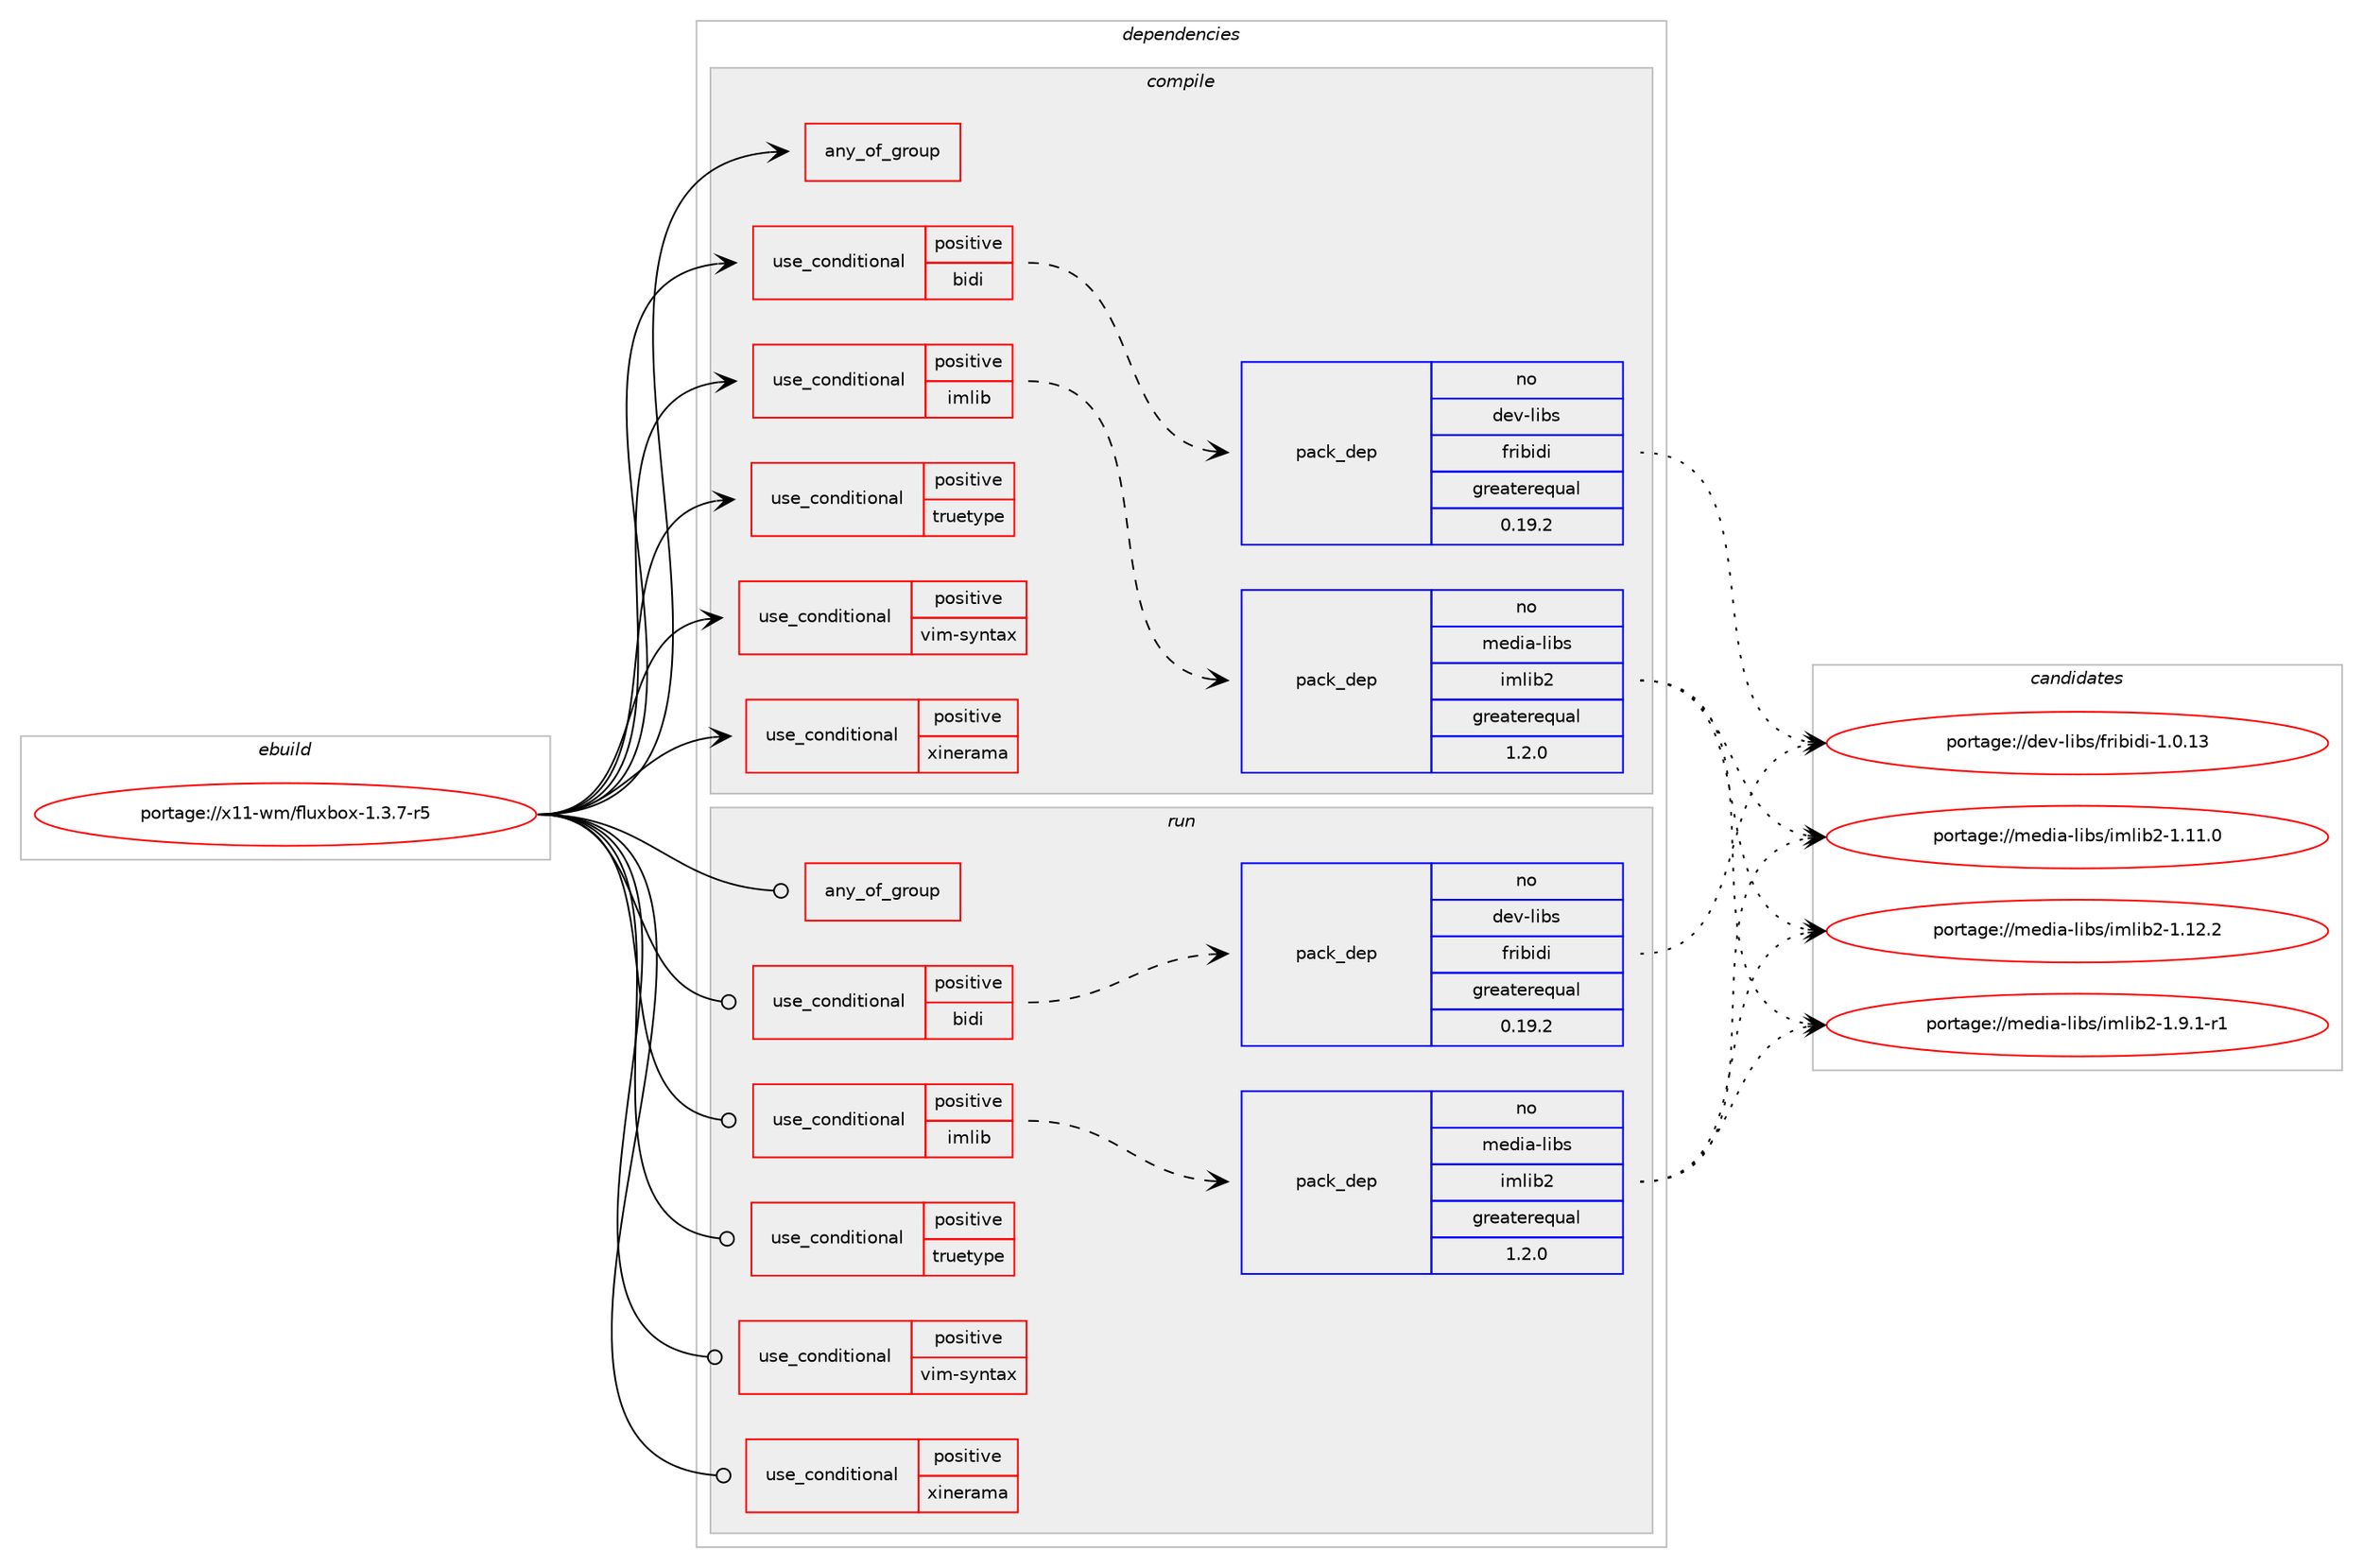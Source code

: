 digraph prolog {

# *************
# Graph options
# *************

newrank=true;
concentrate=true;
compound=true;
graph [rankdir=LR,fontname=Helvetica,fontsize=10,ranksep=1.5];#, ranksep=2.5, nodesep=0.2];
edge  [arrowhead=vee];
node  [fontname=Helvetica,fontsize=10];

# **********
# The ebuild
# **********

subgraph cluster_leftcol {
color=gray;
rank=same;
label=<<i>ebuild</i>>;
id [label="portage://x11-wm/fluxbox-1.3.7-r5", color=red, width=4, href="../x11-wm/fluxbox-1.3.7-r5.svg"];
}

# ****************
# The dependencies
# ****************

subgraph cluster_midcol {
color=gray;
label=<<i>dependencies</i>>;
subgraph cluster_compile {
fillcolor="#eeeeee";
style=filled;
label=<<i>compile</i>>;
subgraph any3135 {
dependency231696 [label=<<TABLE BORDER="0" CELLBORDER="1" CELLSPACING="0" CELLPADDING="4"><TR><TD CELLPADDING="10">any_of_group</TD></TR></TABLE>>, shape=none, color=red];# *** BEGIN UNKNOWN DEPENDENCY TYPE (TODO) ***
# dependency231696 -> package_dependency(portage://x11-wm/fluxbox-1.3.7-r5,install,no,x11-misc,gxmessage,none,[,,],[],[])
# *** END UNKNOWN DEPENDENCY TYPE (TODO) ***

# *** BEGIN UNKNOWN DEPENDENCY TYPE (TODO) ***
# dependency231696 -> package_dependency(portage://x11-wm/fluxbox-1.3.7-r5,install,no,x11-apps,xmessage,none,[,,],[],[])
# *** END UNKNOWN DEPENDENCY TYPE (TODO) ***

}
id:e -> dependency231696:w [weight=20,style="solid",arrowhead="vee"];
subgraph cond120454 {
dependency231697 [label=<<TABLE BORDER="0" CELLBORDER="1" CELLSPACING="0" CELLPADDING="4"><TR><TD ROWSPAN="3" CELLPADDING="10">use_conditional</TD></TR><TR><TD>positive</TD></TR><TR><TD>bidi</TD></TR></TABLE>>, shape=none, color=red];
subgraph pack107884 {
dependency231698 [label=<<TABLE BORDER="0" CELLBORDER="1" CELLSPACING="0" CELLPADDING="4" WIDTH="220"><TR><TD ROWSPAN="6" CELLPADDING="30">pack_dep</TD></TR><TR><TD WIDTH="110">no</TD></TR><TR><TD>dev-libs</TD></TR><TR><TD>fribidi</TD></TR><TR><TD>greaterequal</TD></TR><TR><TD>0.19.2</TD></TR></TABLE>>, shape=none, color=blue];
}
dependency231697:e -> dependency231698:w [weight=20,style="dashed",arrowhead="vee"];
}
id:e -> dependency231697:w [weight=20,style="solid",arrowhead="vee"];
subgraph cond120455 {
dependency231699 [label=<<TABLE BORDER="0" CELLBORDER="1" CELLSPACING="0" CELLPADDING="4"><TR><TD ROWSPAN="3" CELLPADDING="10">use_conditional</TD></TR><TR><TD>positive</TD></TR><TR><TD>imlib</TD></TR></TABLE>>, shape=none, color=red];
subgraph pack107885 {
dependency231700 [label=<<TABLE BORDER="0" CELLBORDER="1" CELLSPACING="0" CELLPADDING="4" WIDTH="220"><TR><TD ROWSPAN="6" CELLPADDING="30">pack_dep</TD></TR><TR><TD WIDTH="110">no</TD></TR><TR><TD>media-libs</TD></TR><TR><TD>imlib2</TD></TR><TR><TD>greaterequal</TD></TR><TR><TD>1.2.0</TD></TR></TABLE>>, shape=none, color=blue];
}
dependency231699:e -> dependency231700:w [weight=20,style="dashed",arrowhead="vee"];
}
id:e -> dependency231699:w [weight=20,style="solid",arrowhead="vee"];
subgraph cond120456 {
dependency231701 [label=<<TABLE BORDER="0" CELLBORDER="1" CELLSPACING="0" CELLPADDING="4"><TR><TD ROWSPAN="3" CELLPADDING="10">use_conditional</TD></TR><TR><TD>positive</TD></TR><TR><TD>truetype</TD></TR></TABLE>>, shape=none, color=red];
# *** BEGIN UNKNOWN DEPENDENCY TYPE (TODO) ***
# dependency231701 -> package_dependency(portage://x11-wm/fluxbox-1.3.7-r5,install,no,media-libs,freetype,none,[,,],[],[])
# *** END UNKNOWN DEPENDENCY TYPE (TODO) ***

}
id:e -> dependency231701:w [weight=20,style="solid",arrowhead="vee"];
subgraph cond120457 {
dependency231702 [label=<<TABLE BORDER="0" CELLBORDER="1" CELLSPACING="0" CELLPADDING="4"><TR><TD ROWSPAN="3" CELLPADDING="10">use_conditional</TD></TR><TR><TD>positive</TD></TR><TR><TD>vim-syntax</TD></TR></TABLE>>, shape=none, color=red];
# *** BEGIN UNKNOWN DEPENDENCY TYPE (TODO) ***
# dependency231702 -> package_dependency(portage://x11-wm/fluxbox-1.3.7-r5,install,no,app-vim,fluxbox-syntax,none,[,,],[],[])
# *** END UNKNOWN DEPENDENCY TYPE (TODO) ***

}
id:e -> dependency231702:w [weight=20,style="solid",arrowhead="vee"];
subgraph cond120458 {
dependency231703 [label=<<TABLE BORDER="0" CELLBORDER="1" CELLSPACING="0" CELLPADDING="4"><TR><TD ROWSPAN="3" CELLPADDING="10">use_conditional</TD></TR><TR><TD>positive</TD></TR><TR><TD>xinerama</TD></TR></TABLE>>, shape=none, color=red];
# *** BEGIN UNKNOWN DEPENDENCY TYPE (TODO) ***
# dependency231703 -> package_dependency(portage://x11-wm/fluxbox-1.3.7-r5,install,no,x11-libs,libXinerama,none,[,,],[],[])
# *** END UNKNOWN DEPENDENCY TYPE (TODO) ***

}
id:e -> dependency231703:w [weight=20,style="solid",arrowhead="vee"];
# *** BEGIN UNKNOWN DEPENDENCY TYPE (TODO) ***
# id -> package_dependency(portage://x11-wm/fluxbox-1.3.7-r5,install,no,dev-util,desktop-file-utils,none,[,,],[],[])
# *** END UNKNOWN DEPENDENCY TYPE (TODO) ***

# *** BEGIN UNKNOWN DEPENDENCY TYPE (TODO) ***
# id -> package_dependency(portage://x11-wm/fluxbox-1.3.7-r5,install,no,x11-base,xorg-proto,none,[,,],[],[])
# *** END UNKNOWN DEPENDENCY TYPE (TODO) ***

# *** BEGIN UNKNOWN DEPENDENCY TYPE (TODO) ***
# id -> package_dependency(portage://x11-wm/fluxbox-1.3.7-r5,install,no,x11-libs,libXext,none,[,,],[],[])
# *** END UNKNOWN DEPENDENCY TYPE (TODO) ***

# *** BEGIN UNKNOWN DEPENDENCY TYPE (TODO) ***
# id -> package_dependency(portage://x11-wm/fluxbox-1.3.7-r5,install,no,x11-libs,libXft,none,[,,],[],[])
# *** END UNKNOWN DEPENDENCY TYPE (TODO) ***

# *** BEGIN UNKNOWN DEPENDENCY TYPE (TODO) ***
# id -> package_dependency(portage://x11-wm/fluxbox-1.3.7-r5,install,no,x11-libs,libXpm,none,[,,],[],[])
# *** END UNKNOWN DEPENDENCY TYPE (TODO) ***

# *** BEGIN UNKNOWN DEPENDENCY TYPE (TODO) ***
# id -> package_dependency(portage://x11-wm/fluxbox-1.3.7-r5,install,no,x11-libs,libXrandr,none,[,,],[],[])
# *** END UNKNOWN DEPENDENCY TYPE (TODO) ***

# *** BEGIN UNKNOWN DEPENDENCY TYPE (TODO) ***
# id -> package_dependency(portage://x11-wm/fluxbox-1.3.7-r5,install,no,x11-libs,libXrender,none,[,,],[],[])
# *** END UNKNOWN DEPENDENCY TYPE (TODO) ***

# *** BEGIN UNKNOWN DEPENDENCY TYPE (TODO) ***
# id -> package_dependency(portage://x11-wm/fluxbox-1.3.7-r5,install,no,x11-misc,shared-mime-info,none,[,,],[],[])
# *** END UNKNOWN DEPENDENCY TYPE (TODO) ***

}
subgraph cluster_compileandrun {
fillcolor="#eeeeee";
style=filled;
label=<<i>compile and run</i>>;
}
subgraph cluster_run {
fillcolor="#eeeeee";
style=filled;
label=<<i>run</i>>;
subgraph any3136 {
dependency231704 [label=<<TABLE BORDER="0" CELLBORDER="1" CELLSPACING="0" CELLPADDING="4"><TR><TD CELLPADDING="10">any_of_group</TD></TR></TABLE>>, shape=none, color=red];# *** BEGIN UNKNOWN DEPENDENCY TYPE (TODO) ***
# dependency231704 -> package_dependency(portage://x11-wm/fluxbox-1.3.7-r5,run,no,x11-misc,gxmessage,none,[,,],[],[])
# *** END UNKNOWN DEPENDENCY TYPE (TODO) ***

# *** BEGIN UNKNOWN DEPENDENCY TYPE (TODO) ***
# dependency231704 -> package_dependency(portage://x11-wm/fluxbox-1.3.7-r5,run,no,x11-apps,xmessage,none,[,,],[],[])
# *** END UNKNOWN DEPENDENCY TYPE (TODO) ***

}
id:e -> dependency231704:w [weight=20,style="solid",arrowhead="odot"];
subgraph cond120459 {
dependency231705 [label=<<TABLE BORDER="0" CELLBORDER="1" CELLSPACING="0" CELLPADDING="4"><TR><TD ROWSPAN="3" CELLPADDING="10">use_conditional</TD></TR><TR><TD>positive</TD></TR><TR><TD>bidi</TD></TR></TABLE>>, shape=none, color=red];
subgraph pack107886 {
dependency231706 [label=<<TABLE BORDER="0" CELLBORDER="1" CELLSPACING="0" CELLPADDING="4" WIDTH="220"><TR><TD ROWSPAN="6" CELLPADDING="30">pack_dep</TD></TR><TR><TD WIDTH="110">no</TD></TR><TR><TD>dev-libs</TD></TR><TR><TD>fribidi</TD></TR><TR><TD>greaterequal</TD></TR><TR><TD>0.19.2</TD></TR></TABLE>>, shape=none, color=blue];
}
dependency231705:e -> dependency231706:w [weight=20,style="dashed",arrowhead="vee"];
}
id:e -> dependency231705:w [weight=20,style="solid",arrowhead="odot"];
subgraph cond120460 {
dependency231707 [label=<<TABLE BORDER="0" CELLBORDER="1" CELLSPACING="0" CELLPADDING="4"><TR><TD ROWSPAN="3" CELLPADDING="10">use_conditional</TD></TR><TR><TD>positive</TD></TR><TR><TD>imlib</TD></TR></TABLE>>, shape=none, color=red];
subgraph pack107887 {
dependency231708 [label=<<TABLE BORDER="0" CELLBORDER="1" CELLSPACING="0" CELLPADDING="4" WIDTH="220"><TR><TD ROWSPAN="6" CELLPADDING="30">pack_dep</TD></TR><TR><TD WIDTH="110">no</TD></TR><TR><TD>media-libs</TD></TR><TR><TD>imlib2</TD></TR><TR><TD>greaterequal</TD></TR><TR><TD>1.2.0</TD></TR></TABLE>>, shape=none, color=blue];
}
dependency231707:e -> dependency231708:w [weight=20,style="dashed",arrowhead="vee"];
}
id:e -> dependency231707:w [weight=20,style="solid",arrowhead="odot"];
subgraph cond120461 {
dependency231709 [label=<<TABLE BORDER="0" CELLBORDER="1" CELLSPACING="0" CELLPADDING="4"><TR><TD ROWSPAN="3" CELLPADDING="10">use_conditional</TD></TR><TR><TD>positive</TD></TR><TR><TD>truetype</TD></TR></TABLE>>, shape=none, color=red];
# *** BEGIN UNKNOWN DEPENDENCY TYPE (TODO) ***
# dependency231709 -> package_dependency(portage://x11-wm/fluxbox-1.3.7-r5,run,no,media-libs,freetype,none,[,,],[],[])
# *** END UNKNOWN DEPENDENCY TYPE (TODO) ***

}
id:e -> dependency231709:w [weight=20,style="solid",arrowhead="odot"];
subgraph cond120462 {
dependency231710 [label=<<TABLE BORDER="0" CELLBORDER="1" CELLSPACING="0" CELLPADDING="4"><TR><TD ROWSPAN="3" CELLPADDING="10">use_conditional</TD></TR><TR><TD>positive</TD></TR><TR><TD>vim-syntax</TD></TR></TABLE>>, shape=none, color=red];
# *** BEGIN UNKNOWN DEPENDENCY TYPE (TODO) ***
# dependency231710 -> package_dependency(portage://x11-wm/fluxbox-1.3.7-r5,run,no,app-vim,fluxbox-syntax,none,[,,],[],[])
# *** END UNKNOWN DEPENDENCY TYPE (TODO) ***

}
id:e -> dependency231710:w [weight=20,style="solid",arrowhead="odot"];
subgraph cond120463 {
dependency231711 [label=<<TABLE BORDER="0" CELLBORDER="1" CELLSPACING="0" CELLPADDING="4"><TR><TD ROWSPAN="3" CELLPADDING="10">use_conditional</TD></TR><TR><TD>positive</TD></TR><TR><TD>xinerama</TD></TR></TABLE>>, shape=none, color=red];
# *** BEGIN UNKNOWN DEPENDENCY TYPE (TODO) ***
# dependency231711 -> package_dependency(portage://x11-wm/fluxbox-1.3.7-r5,run,no,x11-libs,libXinerama,none,[,,],[],[])
# *** END UNKNOWN DEPENDENCY TYPE (TODO) ***

}
id:e -> dependency231711:w [weight=20,style="solid",arrowhead="odot"];
# *** BEGIN UNKNOWN DEPENDENCY TYPE (TODO) ***
# id -> package_dependency(portage://x11-wm/fluxbox-1.3.7-r5,run,no,x11-libs,libXext,none,[,,],[],[])
# *** END UNKNOWN DEPENDENCY TYPE (TODO) ***

# *** BEGIN UNKNOWN DEPENDENCY TYPE (TODO) ***
# id -> package_dependency(portage://x11-wm/fluxbox-1.3.7-r5,run,no,x11-libs,libXft,none,[,,],[],[])
# *** END UNKNOWN DEPENDENCY TYPE (TODO) ***

# *** BEGIN UNKNOWN DEPENDENCY TYPE (TODO) ***
# id -> package_dependency(portage://x11-wm/fluxbox-1.3.7-r5,run,no,x11-libs,libXpm,none,[,,],[],[])
# *** END UNKNOWN DEPENDENCY TYPE (TODO) ***

# *** BEGIN UNKNOWN DEPENDENCY TYPE (TODO) ***
# id -> package_dependency(portage://x11-wm/fluxbox-1.3.7-r5,run,no,x11-libs,libXrandr,none,[,,],[],[])
# *** END UNKNOWN DEPENDENCY TYPE (TODO) ***

# *** BEGIN UNKNOWN DEPENDENCY TYPE (TODO) ***
# id -> package_dependency(portage://x11-wm/fluxbox-1.3.7-r5,run,no,x11-libs,libXrender,none,[,,],[],[])
# *** END UNKNOWN DEPENDENCY TYPE (TODO) ***

}
}

# **************
# The candidates
# **************

subgraph cluster_choices {
rank=same;
color=gray;
label=<<i>candidates</i>>;

subgraph choice107884 {
color=black;
nodesep=1;
choice1001011184510810598115471021141059810510010545494648464951 [label="portage://dev-libs/fribidi-1.0.13", color=red, width=4,href="../dev-libs/fribidi-1.0.13.svg"];
dependency231698:e -> choice1001011184510810598115471021141059810510010545494648464951:w [style=dotted,weight="100"];
}
subgraph choice107885 {
color=black;
nodesep=1;
choice10910110010597451081059811547105109108105985045494649494648 [label="portage://media-libs/imlib2-1.11.0", color=red, width=4,href="../media-libs/imlib2-1.11.0.svg"];
choice10910110010597451081059811547105109108105985045494649504650 [label="portage://media-libs/imlib2-1.12.2", color=red, width=4,href="../media-libs/imlib2-1.12.2.svg"];
choice1091011001059745108105981154710510910810598504549465746494511449 [label="portage://media-libs/imlib2-1.9.1-r1", color=red, width=4,href="../media-libs/imlib2-1.9.1-r1.svg"];
dependency231700:e -> choice10910110010597451081059811547105109108105985045494649494648:w [style=dotted,weight="100"];
dependency231700:e -> choice10910110010597451081059811547105109108105985045494649504650:w [style=dotted,weight="100"];
dependency231700:e -> choice1091011001059745108105981154710510910810598504549465746494511449:w [style=dotted,weight="100"];
}
subgraph choice107886 {
color=black;
nodesep=1;
choice1001011184510810598115471021141059810510010545494648464951 [label="portage://dev-libs/fribidi-1.0.13", color=red, width=4,href="../dev-libs/fribidi-1.0.13.svg"];
dependency231706:e -> choice1001011184510810598115471021141059810510010545494648464951:w [style=dotted,weight="100"];
}
subgraph choice107887 {
color=black;
nodesep=1;
choice10910110010597451081059811547105109108105985045494649494648 [label="portage://media-libs/imlib2-1.11.0", color=red, width=4,href="../media-libs/imlib2-1.11.0.svg"];
choice10910110010597451081059811547105109108105985045494649504650 [label="portage://media-libs/imlib2-1.12.2", color=red, width=4,href="../media-libs/imlib2-1.12.2.svg"];
choice1091011001059745108105981154710510910810598504549465746494511449 [label="portage://media-libs/imlib2-1.9.1-r1", color=red, width=4,href="../media-libs/imlib2-1.9.1-r1.svg"];
dependency231708:e -> choice10910110010597451081059811547105109108105985045494649494648:w [style=dotted,weight="100"];
dependency231708:e -> choice10910110010597451081059811547105109108105985045494649504650:w [style=dotted,weight="100"];
dependency231708:e -> choice1091011001059745108105981154710510910810598504549465746494511449:w [style=dotted,weight="100"];
}
}

}
